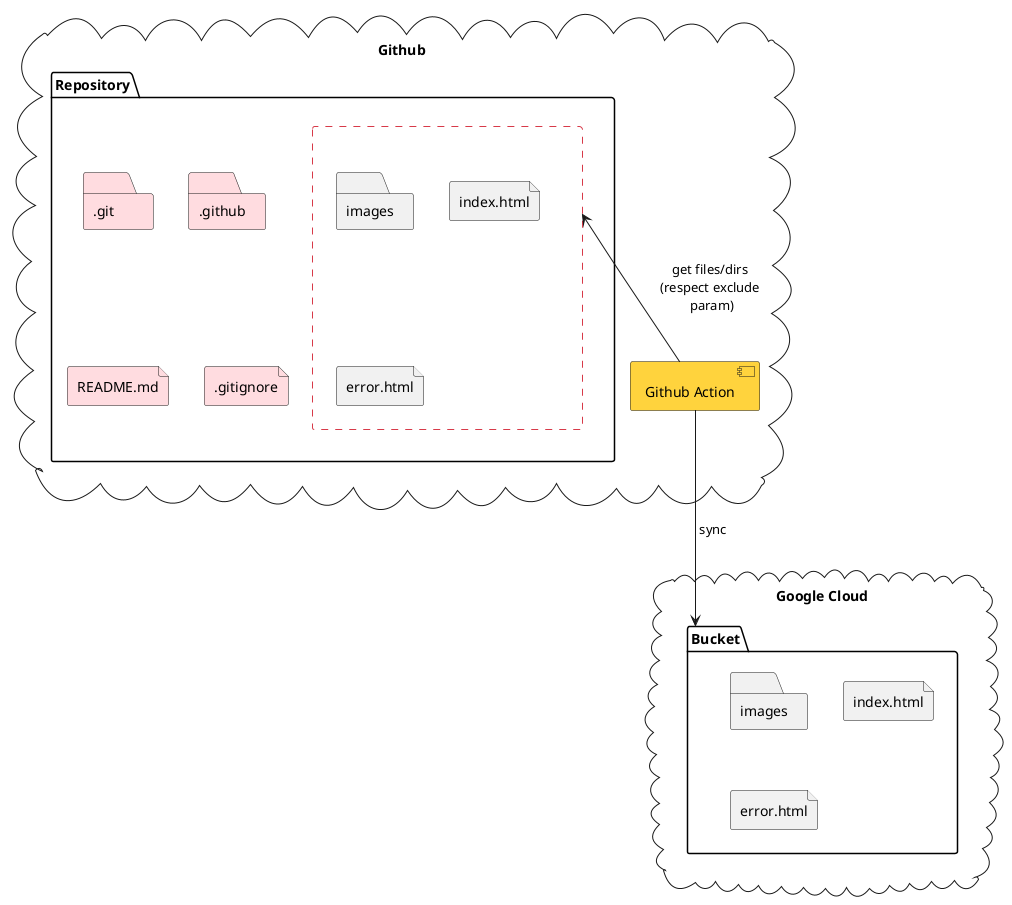 @startuml
skinparam rectangle {
  borderColor d73a49
  borderStyle dashed
}

cloud github as "Github" {
  folder repo as "Repository" #white {
    folder dir1 as ".git" #ffdce0
    folder dir3 as ".github" #ffdce0
    file file3 as "README.md" #ffdce0
    file file4 as ".gitignore" #ffdce0

    rectangle selection as " " {
      folder dir2 as "images"
      file file1 as "index.html"
      file file2 as "error.html"
    }
  }

  component action as "Github Action" #ffd33d
}

cloud gcp as "Google Cloud" {
  folder bucket as "Bucket" #white {
    folder bucketdir2 as "images"
    file bucketfile1 as "index.html"
    file bucketfile2 as "error.html"
  }
}


selection <-- action : "get files/dirs \n(respect exclude \n param) \n"
action --> bucket : "\n sync \n"
@enduml